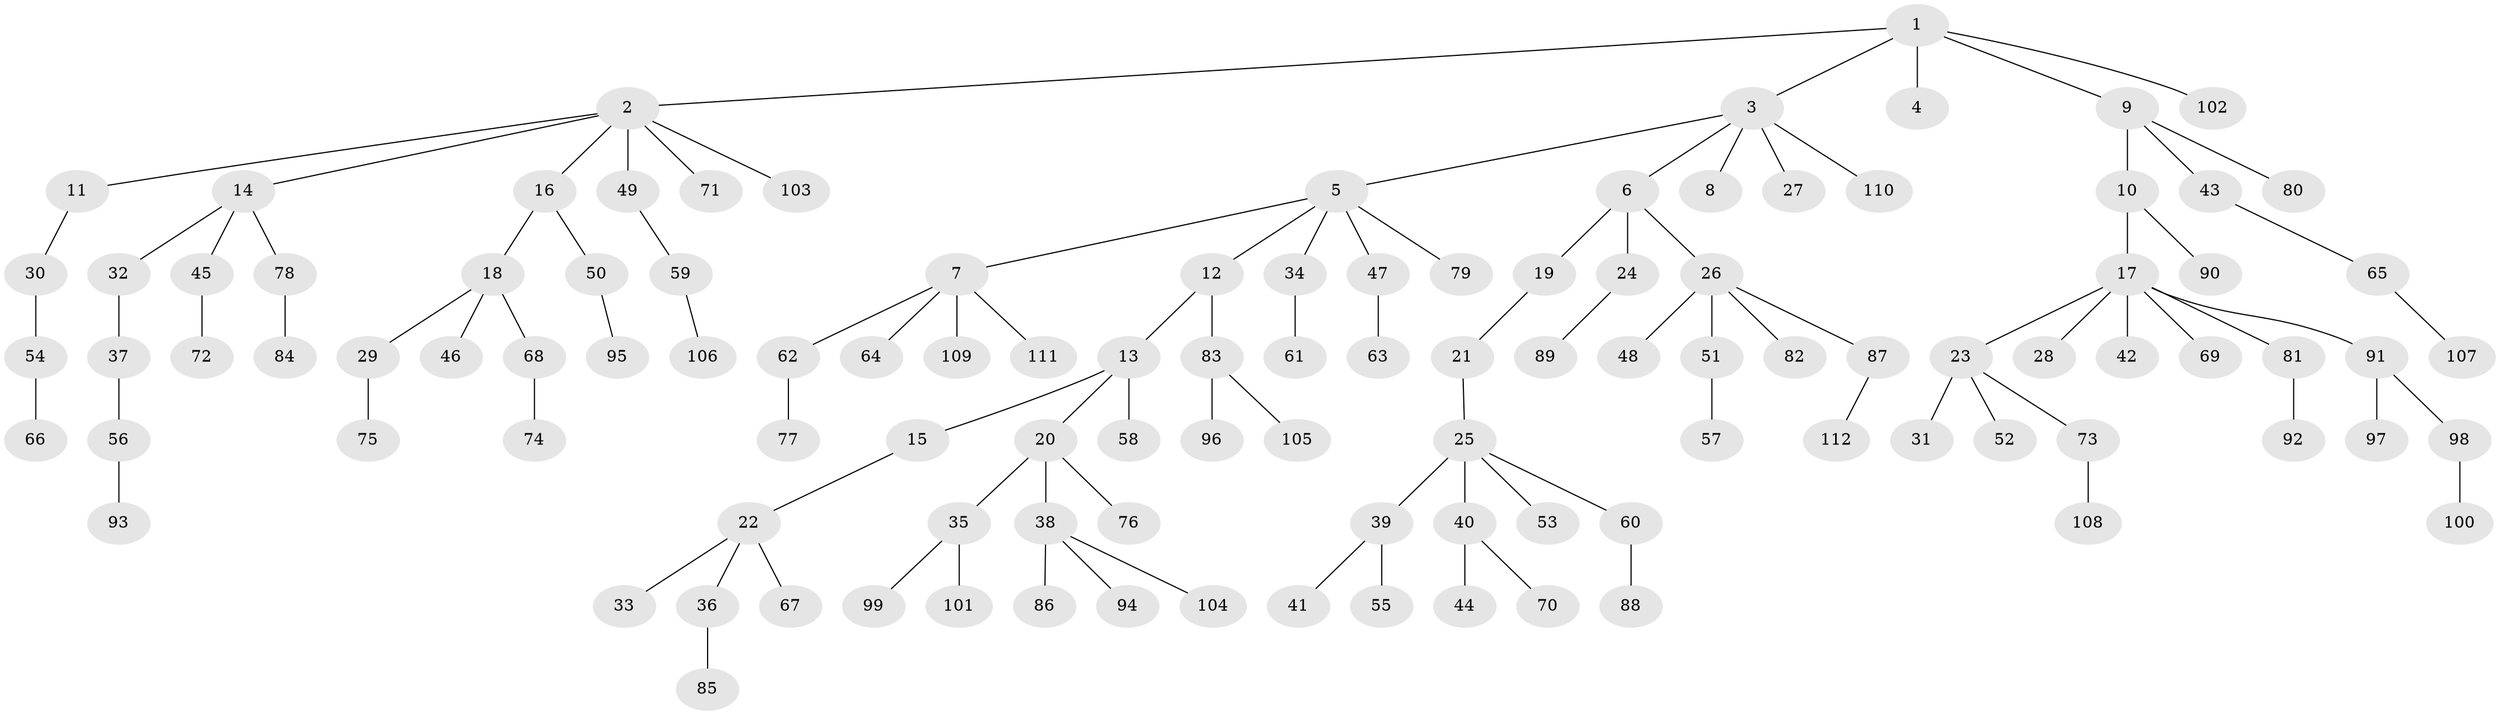 // Generated by graph-tools (version 1.1) at 2025/36/03/09/25 02:36:58]
// undirected, 112 vertices, 111 edges
graph export_dot {
graph [start="1"]
  node [color=gray90,style=filled];
  1;
  2;
  3;
  4;
  5;
  6;
  7;
  8;
  9;
  10;
  11;
  12;
  13;
  14;
  15;
  16;
  17;
  18;
  19;
  20;
  21;
  22;
  23;
  24;
  25;
  26;
  27;
  28;
  29;
  30;
  31;
  32;
  33;
  34;
  35;
  36;
  37;
  38;
  39;
  40;
  41;
  42;
  43;
  44;
  45;
  46;
  47;
  48;
  49;
  50;
  51;
  52;
  53;
  54;
  55;
  56;
  57;
  58;
  59;
  60;
  61;
  62;
  63;
  64;
  65;
  66;
  67;
  68;
  69;
  70;
  71;
  72;
  73;
  74;
  75;
  76;
  77;
  78;
  79;
  80;
  81;
  82;
  83;
  84;
  85;
  86;
  87;
  88;
  89;
  90;
  91;
  92;
  93;
  94;
  95;
  96;
  97;
  98;
  99;
  100;
  101;
  102;
  103;
  104;
  105;
  106;
  107;
  108;
  109;
  110;
  111;
  112;
  1 -- 2;
  1 -- 3;
  1 -- 4;
  1 -- 9;
  1 -- 102;
  2 -- 11;
  2 -- 14;
  2 -- 16;
  2 -- 49;
  2 -- 71;
  2 -- 103;
  3 -- 5;
  3 -- 6;
  3 -- 8;
  3 -- 27;
  3 -- 110;
  5 -- 7;
  5 -- 12;
  5 -- 34;
  5 -- 47;
  5 -- 79;
  6 -- 19;
  6 -- 24;
  6 -- 26;
  7 -- 62;
  7 -- 64;
  7 -- 109;
  7 -- 111;
  9 -- 10;
  9 -- 43;
  9 -- 80;
  10 -- 17;
  10 -- 90;
  11 -- 30;
  12 -- 13;
  12 -- 83;
  13 -- 15;
  13 -- 20;
  13 -- 58;
  14 -- 32;
  14 -- 45;
  14 -- 78;
  15 -- 22;
  16 -- 18;
  16 -- 50;
  17 -- 23;
  17 -- 28;
  17 -- 42;
  17 -- 69;
  17 -- 81;
  17 -- 91;
  18 -- 29;
  18 -- 46;
  18 -- 68;
  19 -- 21;
  20 -- 35;
  20 -- 38;
  20 -- 76;
  21 -- 25;
  22 -- 33;
  22 -- 36;
  22 -- 67;
  23 -- 31;
  23 -- 52;
  23 -- 73;
  24 -- 89;
  25 -- 39;
  25 -- 40;
  25 -- 53;
  25 -- 60;
  26 -- 48;
  26 -- 51;
  26 -- 82;
  26 -- 87;
  29 -- 75;
  30 -- 54;
  32 -- 37;
  34 -- 61;
  35 -- 99;
  35 -- 101;
  36 -- 85;
  37 -- 56;
  38 -- 86;
  38 -- 94;
  38 -- 104;
  39 -- 41;
  39 -- 55;
  40 -- 44;
  40 -- 70;
  43 -- 65;
  45 -- 72;
  47 -- 63;
  49 -- 59;
  50 -- 95;
  51 -- 57;
  54 -- 66;
  56 -- 93;
  59 -- 106;
  60 -- 88;
  62 -- 77;
  65 -- 107;
  68 -- 74;
  73 -- 108;
  78 -- 84;
  81 -- 92;
  83 -- 96;
  83 -- 105;
  87 -- 112;
  91 -- 97;
  91 -- 98;
  98 -- 100;
}
